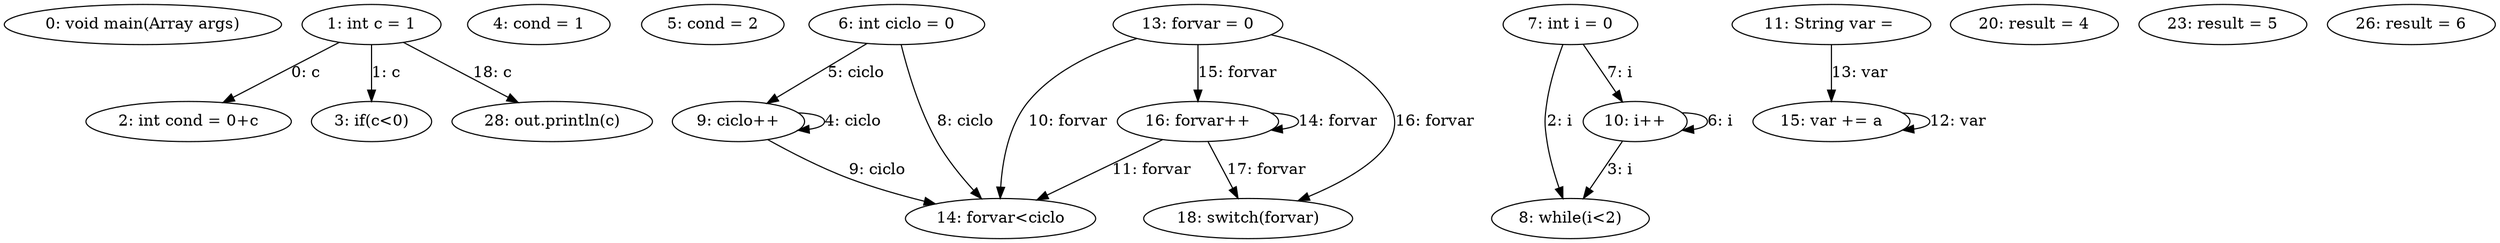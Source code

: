 digraph G {
  1 [ label="0: void main(Array args)" ];
  2 [ label="1: int c = 1" ];
  3 [ label="2: int cond = 0+c" ];
  4 [ label="3: if(c<0)" ];
  5 [ label="4: cond = 1" ];
  6 [ label="5: cond = 2" ];
  7 [ label="6: int ciclo = 0" ];
  8 [ label="7: int i = 0" ];
  9 [ label="8: while(i<2)" ];
  10 [ label="9: ciclo++" ];
  11 [ label="10: i++" ];
  12 [ label="11: String var = " ];
  13 [ label="13: forvar = 0" ];
  14 [ label="14: forvar<ciclo" ];
  15 [ label="15: var += a" ];
  16 [ label="16: forvar++" ];
  17 [ label="18: switch(forvar)" ];
  18 [ label="20: result = 4" ];
  19 [ label="23: result = 5" ];
  20 [ label="26: result = 6" ];
  21 [ label="28: out.println(c)" ];
  2 -> 3 [ label="0: c" ];
  2 -> 4 [ label="1: c" ];
  8 -> 9 [ label="2: i" ];
  11 -> 9 [ label="3: i" ];
  10 -> 10 [ label="4: ciclo" ];
  7 -> 10 [ label="5: ciclo" ];
  11 -> 11 [ label="6: i" ];
  8 -> 11 [ label="7: i" ];
  7 -> 14 [ label="8: ciclo" ];
  10 -> 14 [ label="9: ciclo" ];
  13 -> 14 [ label="10: forvar" ];
  16 -> 14 [ label="11: forvar" ];
  15 -> 15 [ label="12: var" ];
  12 -> 15 [ label="13: var" ];
  16 -> 16 [ label="14: forvar" ];
  13 -> 16 [ label="15: forvar" ];
  13 -> 17 [ label="16: forvar" ];
  16 -> 17 [ label="17: forvar" ];
  2 -> 21 [ label="18: c" ];
}
